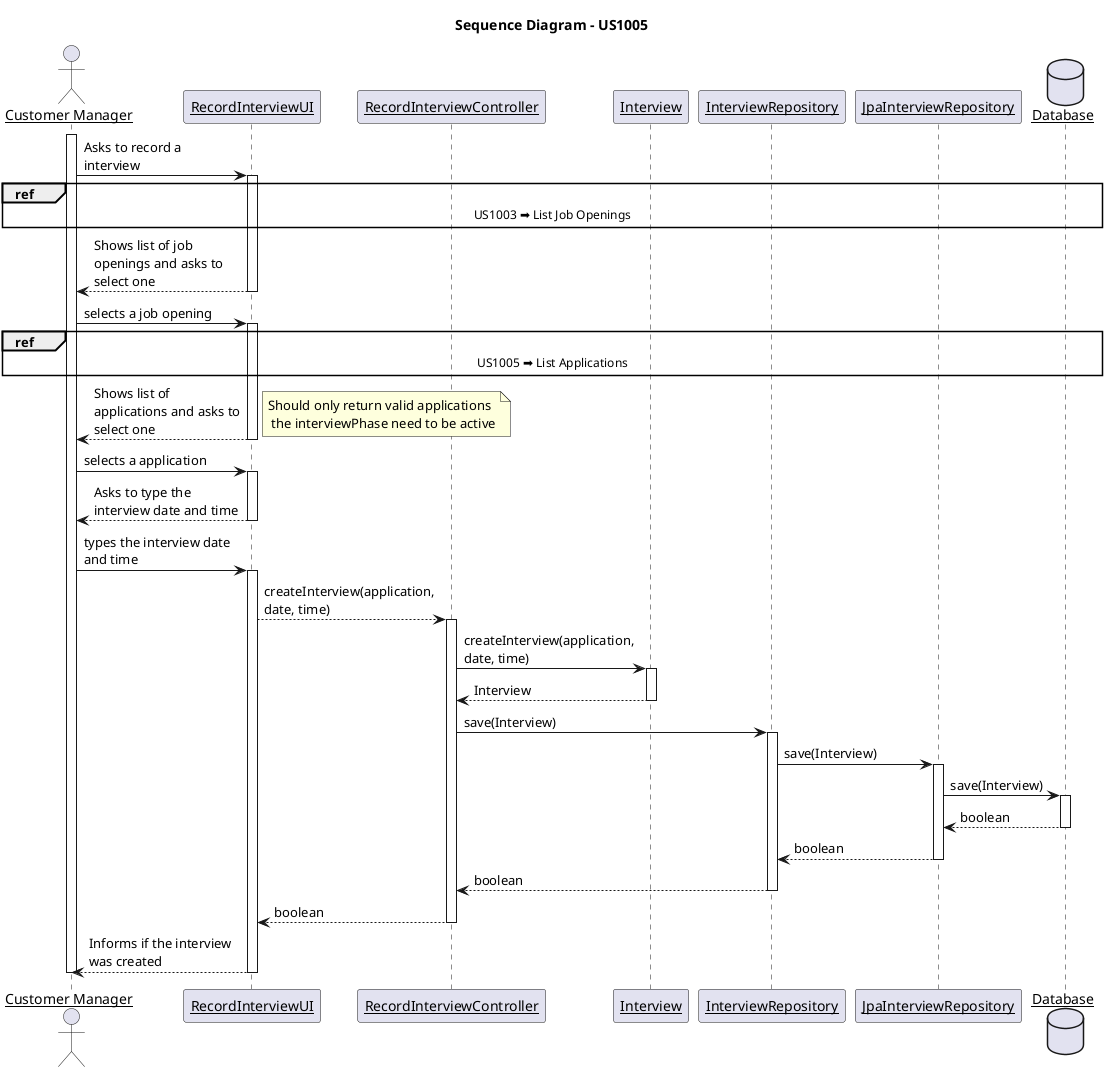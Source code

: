 @startuml

title Sequence Diagram - US1005

skinparam linetype ortho
skinparam maxmessagesize 150
skinparam sequenceParticipant underline

actor "Customer Manager" as customerManager

participant "RecordInterviewUI" as UI
participant "RecordInterviewController" as Controller
participant "Interview" as Interview

participant "InterviewRepository" as Repository
participant "JpaInterviewRepository" as JpaRepository
database "Database" as DB

activate customerManager

customerManager -> UI: Asks to record a interview

activate UI
    ref over customerManager, DB : US1003 ➡️ List Job Openings
    UI --> customerManager : Shows list of job openings and asks to select one
deactivate UI
customerManager -> UI : selects a job opening
activate UI
    ref over customerManager, DB : US1005 ➡️ List Applications
    UI --> customerManager : Shows list of applications and asks to select one
    note right: Should only return valid applications\n the interviewPhase need to be active
deactivate UI
customerManager -> UI : selects a application
activate UI
UI --> customerManager : Asks to type the interview date and time
deactivate UI

customerManager -> UI : types the interview date and time
activate UI
    UI --> Controller: createInterview(application, date, time)
    activate Controller
        Controller -> Interview: createInterview(application, date, time)
        activate Interview
        Interview --> Controller: Interview
        deactivate Interview
        Controller -> Repository: save(Interview)
        activate Repository
        Repository -> JpaRepository: save(Interview)
        activate JpaRepository
        JpaRepository -> DB: save(Interview)
        activate DB
        DB --> JpaRepository: boolean
        deactivate DB
        JpaRepository --> Repository: boolean
        deactivate JpaRepository
        Repository --> Controller: boolean
        deactivate Repository
        Controller --> UI: boolean
        deactivate Controller
        UI --> customerManager: Informs if the interview was created
    deactivate UI
deactivate UI

deactivate customerManager

@enduml